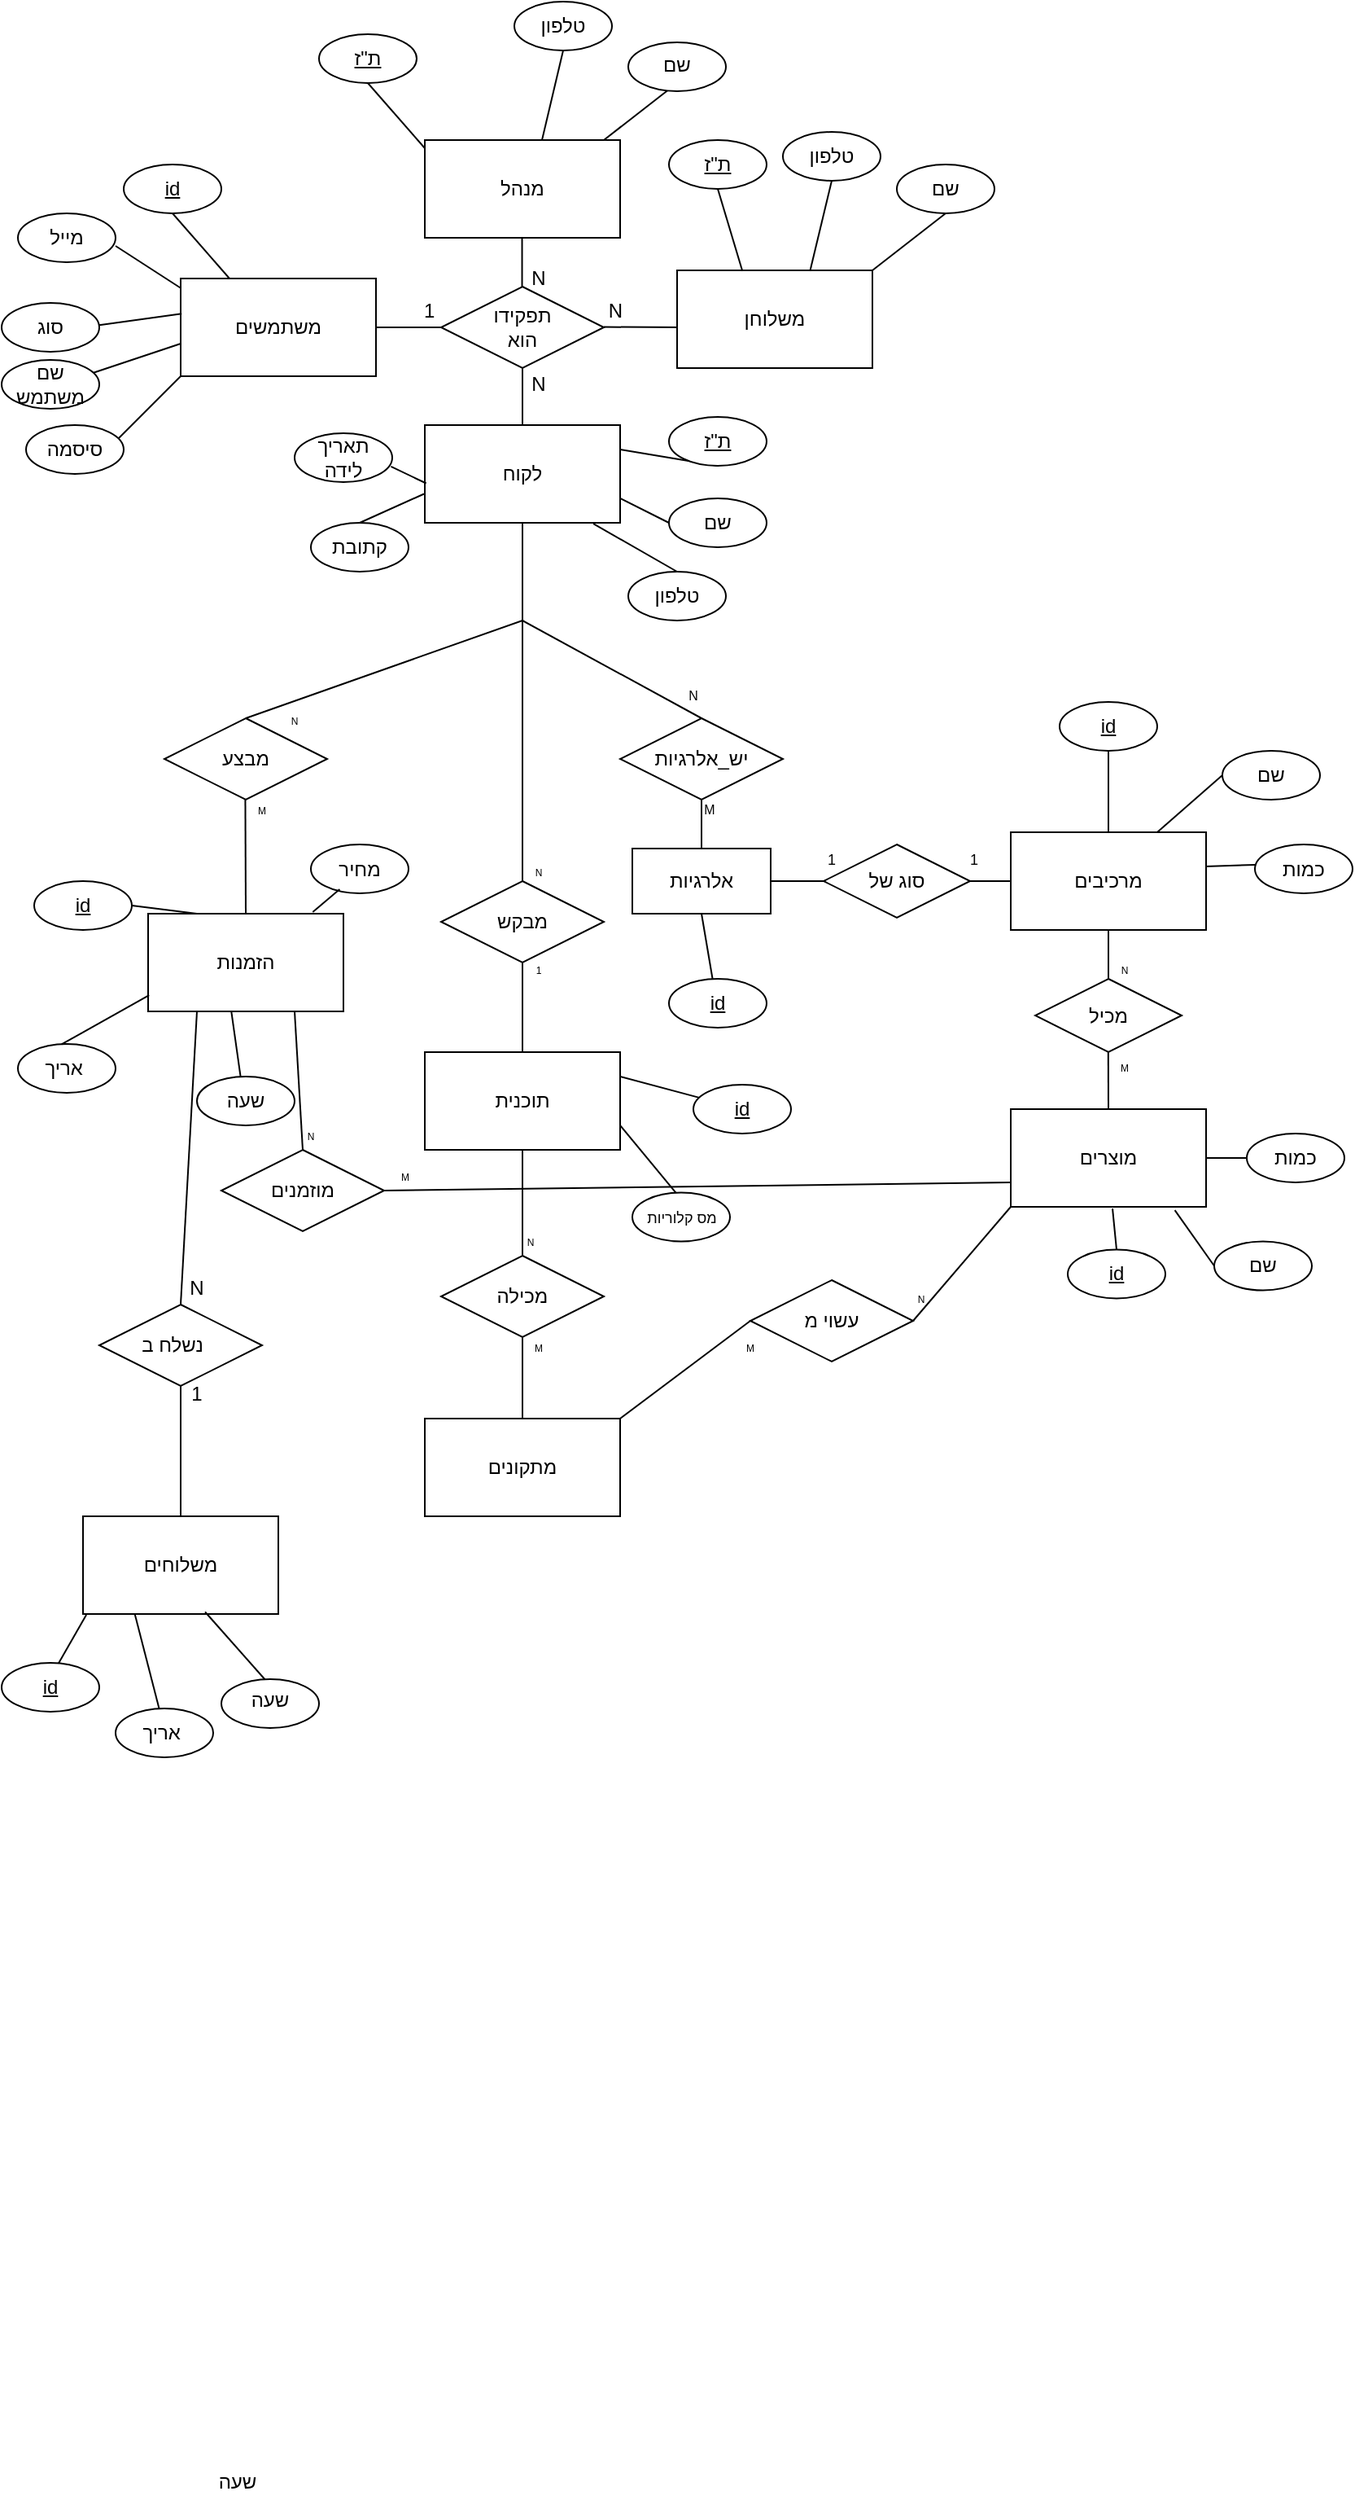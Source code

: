 <mxfile version="28.2.1">
  <diagram id="R2lEEEUBdFMjLlhIrx00" name="Page-1">
    <mxGraphModel dx="2222" dy="1198" grid="1" gridSize="10" guides="1" tooltips="1" connect="1" arrows="1" fold="1" page="1" pageScale="1" pageWidth="850" pageHeight="1100" math="0" shadow="0" extFonts="Permanent Marker^https://fonts.googleapis.com/css?family=Permanent+Marker">
      <root>
        <mxCell id="0" />
        <mxCell id="1" parent="0" />
        <mxCell id="1Oj212NKARuX7v49l6aX-69" value="" style="ellipse;whiteSpace=wrap;html=1;" vertex="1" parent="1">
          <mxGeometry x="325" width="60" height="30" as="geometry" />
        </mxCell>
        <mxCell id="1Oj212NKARuX7v49l6aX-4" value="" style="rounded=0;whiteSpace=wrap;html=1;" vertex="1" parent="1">
          <mxGeometry x="120" y="170" width="120" height="60" as="geometry" />
        </mxCell>
        <mxCell id="1Oj212NKARuX7v49l6aX-5" value="" style="endArrow=none;html=1;rounded=0;entryX=0;entryY=1;entryDx=0;entryDy=0;" edge="1" parent="1" target="1Oj212NKARuX7v49l6aX-4">
          <mxGeometry width="50" height="50" relative="1" as="geometry">
            <mxPoint x="80" y="270" as="sourcePoint" />
            <mxPoint x="450" y="340" as="targetPoint" />
          </mxGeometry>
        </mxCell>
        <mxCell id="1Oj212NKARuX7v49l6aX-8" value="" style="endArrow=none;html=1;rounded=0;entryX=0;entryY=1;entryDx=0;entryDy=0;" edge="1" parent="1">
          <mxGeometry width="50" height="50" relative="1" as="geometry">
            <mxPoint x="60" y="230" as="sourcePoint" />
            <mxPoint x="120" y="210" as="targetPoint" />
          </mxGeometry>
        </mxCell>
        <mxCell id="1Oj212NKARuX7v49l6aX-9" value="" style="endArrow=none;html=1;rounded=0;entryX=0.005;entryY=0.36;entryDx=0;entryDy=0;entryPerimeter=0;" edge="1" parent="1" target="1Oj212NKARuX7v49l6aX-4">
          <mxGeometry width="50" height="50" relative="1" as="geometry">
            <mxPoint x="60" y="200" as="sourcePoint" />
            <mxPoint x="100" y="180" as="targetPoint" />
          </mxGeometry>
        </mxCell>
        <mxCell id="1Oj212NKARuX7v49l6aX-10" value="" style="endArrow=none;html=1;rounded=0;entryX=0.002;entryY=0.1;entryDx=0;entryDy=0;entryPerimeter=0;" edge="1" parent="1" target="1Oj212NKARuX7v49l6aX-4">
          <mxGeometry width="50" height="50" relative="1" as="geometry">
            <mxPoint x="80" y="150" as="sourcePoint" />
            <mxPoint x="250" y="190" as="targetPoint" />
          </mxGeometry>
        </mxCell>
        <mxCell id="1Oj212NKARuX7v49l6aX-12" value="" style="ellipse;whiteSpace=wrap;html=1;" vertex="1" parent="1">
          <mxGeometry x="20" y="130" width="60" height="30" as="geometry" />
        </mxCell>
        <mxCell id="1Oj212NKARuX7v49l6aX-13" value="" style="ellipse;whiteSpace=wrap;html=1;" vertex="1" parent="1">
          <mxGeometry x="10" y="185" width="60" height="30" as="geometry" />
        </mxCell>
        <mxCell id="1Oj212NKARuX7v49l6aX-14" value="" style="ellipse;whiteSpace=wrap;html=1;" vertex="1" parent="1">
          <mxGeometry x="10" y="220" width="60" height="30" as="geometry" />
        </mxCell>
        <mxCell id="1Oj212NKARuX7v49l6aX-15" value="משתמשים" style="text;html=1;align=center;verticalAlign=middle;whiteSpace=wrap;rounded=0;" vertex="1" parent="1">
          <mxGeometry x="150" y="185" width="60" height="30" as="geometry" />
        </mxCell>
        <mxCell id="1Oj212NKARuX7v49l6aX-16" value="מייל" style="text;html=1;align=center;verticalAlign=middle;whiteSpace=wrap;rounded=0;" vertex="1" parent="1">
          <mxGeometry x="25" y="135" width="50" height="20" as="geometry" />
        </mxCell>
        <mxCell id="1Oj212NKARuX7v49l6aX-18" value="סוג" style="text;html=1;align=center;verticalAlign=middle;whiteSpace=wrap;rounded=0;" vertex="1" parent="1">
          <mxGeometry x="15" y="190" width="50" height="20" as="geometry" />
        </mxCell>
        <mxCell id="1Oj212NKARuX7v49l6aX-19" value="שם משתמש" style="text;html=1;align=center;verticalAlign=middle;whiteSpace=wrap;rounded=0;" vertex="1" parent="1">
          <mxGeometry x="15" y="225" width="50" height="20" as="geometry" />
        </mxCell>
        <mxCell id="1Oj212NKARuX7v49l6aX-20" value="" style="ellipse;whiteSpace=wrap;html=1;" vertex="1" parent="1">
          <mxGeometry x="25" y="260" width="60" height="30" as="geometry" />
        </mxCell>
        <mxCell id="1Oj212NKARuX7v49l6aX-21" value="סיסמה" style="text;html=1;align=center;verticalAlign=middle;whiteSpace=wrap;rounded=0;" vertex="1" parent="1">
          <mxGeometry x="30" y="265" width="50" height="20" as="geometry" />
        </mxCell>
        <mxCell id="1Oj212NKARuX7v49l6aX-22" value="" style="endArrow=none;html=1;rounded=0;entryX=0.25;entryY=0;entryDx=0;entryDy=0;exitX=0.5;exitY=1;exitDx=0;exitDy=0;" edge="1" parent="1" source="1Oj212NKARuX7v49l6aX-23" target="1Oj212NKARuX7v49l6aX-4">
          <mxGeometry width="50" height="50" relative="1" as="geometry">
            <mxPoint x="145" y="120" as="sourcePoint" />
            <mxPoint x="185" y="146" as="targetPoint" />
          </mxGeometry>
        </mxCell>
        <mxCell id="1Oj212NKARuX7v49l6aX-23" value="" style="ellipse;whiteSpace=wrap;html=1;" vertex="1" parent="1">
          <mxGeometry x="85" y="100" width="60" height="30" as="geometry" />
        </mxCell>
        <mxCell id="1Oj212NKARuX7v49l6aX-24" value="&lt;u&gt;id&lt;/u&gt;" style="text;html=1;align=center;verticalAlign=middle;whiteSpace=wrap;rounded=0;" vertex="1" parent="1">
          <mxGeometry x="90" y="105" width="50" height="20" as="geometry" />
        </mxCell>
        <mxCell id="1Oj212NKARuX7v49l6aX-25" value="" style="endArrow=none;html=1;rounded=0;exitX=1;exitY=0.5;exitDx=0;exitDy=0;" edge="1" parent="1" source="1Oj212NKARuX7v49l6aX-4">
          <mxGeometry width="50" height="50" relative="1" as="geometry">
            <mxPoint x="260" y="240" as="sourcePoint" />
            <mxPoint x="280" y="200" as="targetPoint" />
          </mxGeometry>
        </mxCell>
        <mxCell id="1Oj212NKARuX7v49l6aX-26" value="" style="rhombus;whiteSpace=wrap;html=1;" vertex="1" parent="1">
          <mxGeometry x="280" y="175" width="100" height="50" as="geometry" />
        </mxCell>
        <mxCell id="1Oj212NKARuX7v49l6aX-27" value="תפקידו הוא" style="text;html=1;align=center;verticalAlign=middle;whiteSpace=wrap;rounded=0;" vertex="1" parent="1">
          <mxGeometry x="305" y="190" width="50" height="20" as="geometry" />
        </mxCell>
        <mxCell id="1Oj212NKARuX7v49l6aX-28" value="1&amp;nbsp; &amp;nbsp; &amp;nbsp; &amp;nbsp; &amp;nbsp; &amp;nbsp; &amp;nbsp; &amp;nbsp; &amp;nbsp; &amp;nbsp; &amp;nbsp; &amp;nbsp; &amp;nbsp; &amp;nbsp; &amp;nbsp; &amp;nbsp; N" style="text;html=1;align=center;verticalAlign=middle;whiteSpace=wrap;rounded=0;" vertex="1" parent="1">
          <mxGeometry x="227.5" y="175" width="205" height="30" as="geometry" />
        </mxCell>
        <mxCell id="1Oj212NKARuX7v49l6aX-29" value="" style="endArrow=none;html=1;rounded=0;exitX=1;exitY=0.5;exitDx=0;exitDy=0;" edge="1" parent="1">
          <mxGeometry width="50" height="50" relative="1" as="geometry">
            <mxPoint x="380" y="199.76" as="sourcePoint" />
            <mxPoint x="430" y="200" as="targetPoint" />
          </mxGeometry>
        </mxCell>
        <mxCell id="1Oj212NKARuX7v49l6aX-30" value="" style="endArrow=none;html=1;rounded=0;exitX=0.5;exitY=1;exitDx=0;exitDy=0;" edge="1" parent="1" source="1Oj212NKARuX7v49l6aX-26">
          <mxGeometry width="50" height="50" relative="1" as="geometry">
            <mxPoint x="330" y="240" as="sourcePoint" />
            <mxPoint x="330" y="260" as="targetPoint" />
          </mxGeometry>
        </mxCell>
        <mxCell id="1Oj212NKARuX7v49l6aX-31" value="" style="endArrow=none;html=1;rounded=0;exitX=0.5;exitY=1;exitDx=0;exitDy=0;" edge="1" parent="1">
          <mxGeometry width="50" height="50" relative="1" as="geometry">
            <mxPoint x="329.76" y="140" as="sourcePoint" />
            <mxPoint x="329.76" y="175" as="targetPoint" />
          </mxGeometry>
        </mxCell>
        <mxCell id="1Oj212NKARuX7v49l6aX-32" value="N" style="text;html=1;align=center;verticalAlign=middle;whiteSpace=wrap;rounded=0;" vertex="1" parent="1">
          <mxGeometry x="310" y="220" width="60" height="30" as="geometry" />
        </mxCell>
        <mxCell id="1Oj212NKARuX7v49l6aX-33" value="N" style="text;html=1;align=center;verticalAlign=middle;whiteSpace=wrap;rounded=0;" vertex="1" parent="1">
          <mxGeometry x="310" y="155" width="60" height="30" as="geometry" />
        </mxCell>
        <mxCell id="1Oj212NKARuX7v49l6aX-34" value="" style="rounded=0;whiteSpace=wrap;html=1;" vertex="1" parent="1">
          <mxGeometry x="270" y="85" width="120" height="60" as="geometry" />
        </mxCell>
        <mxCell id="1Oj212NKARuX7v49l6aX-35" value="מנהל" style="text;html=1;align=center;verticalAlign=middle;whiteSpace=wrap;rounded=0;" vertex="1" parent="1">
          <mxGeometry x="300" y="100" width="60" height="30" as="geometry" />
        </mxCell>
        <mxCell id="1Oj212NKARuX7v49l6aX-36" value="" style="rounded=0;whiteSpace=wrap;html=1;" vertex="1" parent="1">
          <mxGeometry x="425" y="165" width="120" height="60" as="geometry" />
        </mxCell>
        <mxCell id="1Oj212NKARuX7v49l6aX-37" value="משלוחן" style="text;html=1;align=center;verticalAlign=middle;whiteSpace=wrap;rounded=0;" vertex="1" parent="1">
          <mxGeometry x="455" y="180" width="60" height="30" as="geometry" />
        </mxCell>
        <mxCell id="1Oj212NKARuX7v49l6aX-38" value="" style="rounded=0;whiteSpace=wrap;html=1;" vertex="1" parent="1">
          <mxGeometry x="270" y="260" width="120" height="60" as="geometry" />
        </mxCell>
        <mxCell id="1Oj212NKARuX7v49l6aX-39" value="לקוח" style="text;html=1;align=center;verticalAlign=middle;whiteSpace=wrap;rounded=0;" vertex="1" parent="1">
          <mxGeometry x="300" y="275" width="60" height="30" as="geometry" />
        </mxCell>
        <mxCell id="1Oj212NKARuX7v49l6aX-40" value="" style="endArrow=none;html=1;rounded=0;entryX=0.25;entryY=0;entryDx=0;entryDy=0;exitX=0.5;exitY=1;exitDx=0;exitDy=0;" edge="1" parent="1" source="1Oj212NKARuX7v49l6aX-41">
          <mxGeometry width="50" height="50" relative="1" as="geometry">
            <mxPoint x="265" y="40" as="sourcePoint" />
            <mxPoint x="270" y="90" as="targetPoint" />
          </mxGeometry>
        </mxCell>
        <mxCell id="1Oj212NKARuX7v49l6aX-41" value="" style="ellipse;whiteSpace=wrap;html=1;" vertex="1" parent="1">
          <mxGeometry x="205" y="20" width="60" height="30" as="geometry" />
        </mxCell>
        <mxCell id="1Oj212NKARuX7v49l6aX-42" value="&lt;u&gt;ת&quot;ז&lt;/u&gt;" style="text;html=1;align=center;verticalAlign=middle;whiteSpace=wrap;rounded=0;" vertex="1" parent="1">
          <mxGeometry x="210" y="25" width="50" height="20" as="geometry" />
        </mxCell>
        <mxCell id="1Oj212NKARuX7v49l6aX-43" value="" style="endArrow=none;html=1;rounded=0;entryX=0.25;entryY=0;entryDx=0;entryDy=0;exitX=0.5;exitY=1;exitDx=0;exitDy=0;" edge="1" parent="1" source="1Oj212NKARuX7v49l6aX-44">
          <mxGeometry width="50" height="50" relative="1" as="geometry">
            <mxPoint x="460" y="115" as="sourcePoint" />
            <mxPoint x="465" y="165" as="targetPoint" />
          </mxGeometry>
        </mxCell>
        <mxCell id="1Oj212NKARuX7v49l6aX-44" value="" style="ellipse;whiteSpace=wrap;html=1;" vertex="1" parent="1">
          <mxGeometry x="420" y="85" width="60" height="30" as="geometry" />
        </mxCell>
        <mxCell id="1Oj212NKARuX7v49l6aX-45" value="&lt;u&gt;ת&quot;ז&lt;/u&gt;" style="text;html=1;align=center;verticalAlign=middle;whiteSpace=wrap;rounded=0;" vertex="1" parent="1">
          <mxGeometry x="425" y="90" width="50" height="20" as="geometry" />
        </mxCell>
        <mxCell id="1Oj212NKARuX7v49l6aX-46" value="" style="endArrow=none;html=1;rounded=0;entryX=1;entryY=0.25;entryDx=0;entryDy=0;exitX=0.5;exitY=1;exitDx=0;exitDy=0;" edge="1" parent="1" source="1Oj212NKARuX7v49l6aX-47" target="1Oj212NKARuX7v49l6aX-38">
          <mxGeometry width="50" height="50" relative="1" as="geometry">
            <mxPoint x="480" y="275" as="sourcePoint" />
            <mxPoint x="485" y="325" as="targetPoint" />
          </mxGeometry>
        </mxCell>
        <mxCell id="1Oj212NKARuX7v49l6aX-47" value="" style="ellipse;whiteSpace=wrap;html=1;" vertex="1" parent="1">
          <mxGeometry x="420" y="255" width="60" height="30" as="geometry" />
        </mxCell>
        <mxCell id="1Oj212NKARuX7v49l6aX-48" value="&lt;u&gt;ת&quot;ז&lt;/u&gt;" style="text;html=1;align=center;verticalAlign=middle;whiteSpace=wrap;rounded=0;" vertex="1" parent="1">
          <mxGeometry x="425" y="260" width="50" height="20" as="geometry" />
        </mxCell>
        <mxCell id="1Oj212NKARuX7v49l6aX-49" value="" style="endArrow=none;html=1;rounded=0;entryX=1;entryY=0.75;entryDx=0;entryDy=0;exitX=0;exitY=0.5;exitDx=0;exitDy=0;" edge="1" parent="1" source="1Oj212NKARuX7v49l6aX-50" target="1Oj212NKARuX7v49l6aX-38">
          <mxGeometry width="50" height="50" relative="1" as="geometry">
            <mxPoint x="480" y="325" as="sourcePoint" />
            <mxPoint x="485" y="375" as="targetPoint" />
          </mxGeometry>
        </mxCell>
        <mxCell id="1Oj212NKARuX7v49l6aX-50" value="" style="ellipse;whiteSpace=wrap;html=1;" vertex="1" parent="1">
          <mxGeometry x="420" y="305" width="60" height="30" as="geometry" />
        </mxCell>
        <mxCell id="1Oj212NKARuX7v49l6aX-51" value="שם" style="text;html=1;align=center;verticalAlign=middle;whiteSpace=wrap;rounded=0;" vertex="1" parent="1">
          <mxGeometry x="425" y="310" width="50" height="20" as="geometry" />
        </mxCell>
        <mxCell id="1Oj212NKARuX7v49l6aX-52" value="" style="endArrow=none;html=1;rounded=0;entryX=0.863;entryY=1.009;entryDx=0;entryDy=0;exitX=0.5;exitY=0;exitDx=0;exitDy=0;entryPerimeter=0;" edge="1" parent="1" source="1Oj212NKARuX7v49l6aX-53" target="1Oj212NKARuX7v49l6aX-38">
          <mxGeometry width="50" height="50" relative="1" as="geometry">
            <mxPoint x="415" y="360" as="sourcePoint" />
            <mxPoint x="420" y="410" as="targetPoint" />
          </mxGeometry>
        </mxCell>
        <mxCell id="1Oj212NKARuX7v49l6aX-53" value="" style="ellipse;whiteSpace=wrap;html=1;" vertex="1" parent="1">
          <mxGeometry x="395" y="350" width="60" height="30" as="geometry" />
        </mxCell>
        <mxCell id="1Oj212NKARuX7v49l6aX-54" value="טלפון" style="text;html=1;align=center;verticalAlign=middle;whiteSpace=wrap;rounded=0;" vertex="1" parent="1">
          <mxGeometry x="400" y="355" width="50" height="20" as="geometry" />
        </mxCell>
        <mxCell id="1Oj212NKARuX7v49l6aX-55" value="" style="endArrow=none;html=1;rounded=0;entryX=0.007;entryY=0.596;entryDx=0;entryDy=0;exitX=0.987;exitY=0.681;exitDx=0;exitDy=0;entryPerimeter=0;exitPerimeter=0;" edge="1" parent="1" source="1Oj212NKARuX7v49l6aX-56" target="1Oj212NKARuX7v49l6aX-38">
          <mxGeometry width="50" height="50" relative="1" as="geometry">
            <mxPoint x="250" y="285" as="sourcePoint" />
            <mxPoint x="255" y="335" as="targetPoint" />
          </mxGeometry>
        </mxCell>
        <mxCell id="1Oj212NKARuX7v49l6aX-56" value="" style="ellipse;whiteSpace=wrap;html=1;" vertex="1" parent="1">
          <mxGeometry x="190" y="265" width="60" height="30" as="geometry" />
        </mxCell>
        <mxCell id="1Oj212NKARuX7v49l6aX-57" value="תאריך לידה" style="text;html=1;align=center;verticalAlign=middle;whiteSpace=wrap;rounded=0;" vertex="1" parent="1">
          <mxGeometry x="195" y="270" width="50" height="20" as="geometry" />
        </mxCell>
        <mxCell id="1Oj212NKARuX7v49l6aX-58" value="" style="endArrow=none;html=1;rounded=0;entryX=0.681;entryY=0.005;entryDx=0;entryDy=0;exitX=0.5;exitY=1;exitDx=0;exitDy=0;entryPerimeter=0;" edge="1" parent="1" source="1Oj212NKARuX7v49l6aX-59" target="1Oj212NKARuX7v49l6aX-36">
          <mxGeometry width="50" height="50" relative="1" as="geometry">
            <mxPoint x="550" y="100" as="sourcePoint" />
            <mxPoint x="555" y="150" as="targetPoint" />
          </mxGeometry>
        </mxCell>
        <mxCell id="1Oj212NKARuX7v49l6aX-59" value="" style="ellipse;whiteSpace=wrap;html=1;" vertex="1" parent="1">
          <mxGeometry x="490" y="80" width="60" height="30" as="geometry" />
        </mxCell>
        <mxCell id="1Oj212NKARuX7v49l6aX-60" value="טלפון" style="text;html=1;align=center;verticalAlign=middle;whiteSpace=wrap;rounded=0;" vertex="1" parent="1">
          <mxGeometry x="495" y="85" width="50" height="20" as="geometry" />
        </mxCell>
        <mxCell id="1Oj212NKARuX7v49l6aX-61" value="" style="endArrow=none;html=1;rounded=0;entryX=1;entryY=0;entryDx=0;entryDy=0;exitX=0.5;exitY=1;exitDx=0;exitDy=0;" edge="1" parent="1" source="1Oj212NKARuX7v49l6aX-62" target="1Oj212NKARuX7v49l6aX-36">
          <mxGeometry width="50" height="50" relative="1" as="geometry">
            <mxPoint x="620" y="120" as="sourcePoint" />
            <mxPoint x="625" y="170" as="targetPoint" />
          </mxGeometry>
        </mxCell>
        <mxCell id="1Oj212NKARuX7v49l6aX-62" value="" style="ellipse;whiteSpace=wrap;html=1;" vertex="1" parent="1">
          <mxGeometry x="560" y="100" width="60" height="30" as="geometry" />
        </mxCell>
        <mxCell id="1Oj212NKARuX7v49l6aX-63" value="שם" style="text;html=1;align=center;verticalAlign=middle;whiteSpace=wrap;rounded=0;" vertex="1" parent="1">
          <mxGeometry x="565" y="105" width="50" height="20" as="geometry" />
        </mxCell>
        <mxCell id="1Oj212NKARuX7v49l6aX-64" value="" style="endArrow=none;html=1;rounded=0;entryX=0.681;entryY=0.005;entryDx=0;entryDy=0;exitX=0.5;exitY=1;exitDx=0;exitDy=0;entryPerimeter=0;" edge="1" parent="1">
          <mxGeometry width="50" height="50" relative="1" as="geometry">
            <mxPoint x="355" y="30" as="sourcePoint" />
            <mxPoint x="342" y="85" as="targetPoint" />
          </mxGeometry>
        </mxCell>
        <mxCell id="1Oj212NKARuX7v49l6aX-65" value="טלפון" style="text;html=1;align=center;verticalAlign=middle;whiteSpace=wrap;rounded=0;" vertex="1" parent="1">
          <mxGeometry x="330" y="5" width="50" height="20" as="geometry" />
        </mxCell>
        <mxCell id="1Oj212NKARuX7v49l6aX-66" value="" style="endArrow=none;html=1;rounded=0;entryX=1;entryY=0;entryDx=0;entryDy=0;exitX=0.5;exitY=1;exitDx=0;exitDy=0;" edge="1" parent="1">
          <mxGeometry width="50" height="50" relative="1" as="geometry">
            <mxPoint x="425" y="50" as="sourcePoint" />
            <mxPoint x="380" y="85" as="targetPoint" />
          </mxGeometry>
        </mxCell>
        <mxCell id="1Oj212NKARuX7v49l6aX-68" value="" style="ellipse;whiteSpace=wrap;html=1;" vertex="1" parent="1">
          <mxGeometry x="395" y="25" width="60" height="30" as="geometry" />
        </mxCell>
        <mxCell id="1Oj212NKARuX7v49l6aX-67" value="שם" style="text;html=1;align=center;verticalAlign=top;whiteSpace=wrap;rounded=0;" vertex="1" parent="1">
          <mxGeometry x="400" y="25" width="50" height="20" as="geometry" />
        </mxCell>
        <mxCell id="1Oj212NKARuX7v49l6aX-71" value="" style="rounded=0;whiteSpace=wrap;html=1;" vertex="1" parent="1">
          <mxGeometry x="60" y="930" width="120" height="60" as="geometry" />
        </mxCell>
        <mxCell id="1Oj212NKARuX7v49l6aX-72" value="" style="endArrow=none;html=1;rounded=0;entryX=-0.004;entryY=0.704;entryDx=0;entryDy=0;exitX=0.5;exitY=0;exitDx=0;exitDy=0;entryPerimeter=0;" edge="1" parent="1" source="1Oj212NKARuX7v49l6aX-73" target="1Oj212NKARuX7v49l6aX-38">
          <mxGeometry width="50" height="50" relative="1" as="geometry">
            <mxPoint x="220" y="330" as="sourcePoint" />
            <mxPoint x="179" y="291" as="targetPoint" />
          </mxGeometry>
        </mxCell>
        <mxCell id="1Oj212NKARuX7v49l6aX-73" value="" style="ellipse;whiteSpace=wrap;html=1;" vertex="1" parent="1">
          <mxGeometry x="200" y="320" width="60" height="30" as="geometry" />
        </mxCell>
        <mxCell id="1Oj212NKARuX7v49l6aX-74" value="קתובת" style="text;html=1;align=center;verticalAlign=middle;whiteSpace=wrap;rounded=0;" vertex="1" parent="1">
          <mxGeometry x="205" y="325" width="50" height="20" as="geometry" />
        </mxCell>
        <mxCell id="1Oj212NKARuX7v49l6aX-75" value="משלוחים" style="text;html=1;align=center;verticalAlign=middle;whiteSpace=wrap;rounded=0;" vertex="1" parent="1">
          <mxGeometry x="90" y="945" width="60" height="30" as="geometry" />
        </mxCell>
        <mxCell id="1Oj212NKARuX7v49l6aX-78" value="" style="rounded=0;whiteSpace=wrap;html=1;" vertex="1" parent="1">
          <mxGeometry x="270" y="645" width="120" height="60" as="geometry" />
        </mxCell>
        <mxCell id="1Oj212NKARuX7v49l6aX-79" value="תוכנית" style="text;html=1;align=center;verticalAlign=middle;whiteSpace=wrap;rounded=0;" vertex="1" parent="1">
          <mxGeometry x="300" y="660" width="60" height="30" as="geometry" />
        </mxCell>
        <mxCell id="1Oj212NKARuX7v49l6aX-80" value="" style="rounded=0;whiteSpace=wrap;html=1;" vertex="1" parent="1">
          <mxGeometry x="630" y="680" width="120" height="60" as="geometry" />
        </mxCell>
        <mxCell id="1Oj212NKARuX7v49l6aX-81" value="מוצרים" style="text;html=1;align=center;verticalAlign=middle;whiteSpace=wrap;rounded=0;" vertex="1" parent="1">
          <mxGeometry x="660" y="695" width="60" height="30" as="geometry" />
        </mxCell>
        <mxCell id="1Oj212NKARuX7v49l6aX-82" value="" style="rounded=0;whiteSpace=wrap;html=1;" vertex="1" parent="1">
          <mxGeometry x="630" y="510" width="120" height="60" as="geometry" />
        </mxCell>
        <mxCell id="1Oj212NKARuX7v49l6aX-83" value="מרכיבים" style="text;html=1;align=center;verticalAlign=middle;whiteSpace=wrap;rounded=0;" vertex="1" parent="1">
          <mxGeometry x="660" y="525" width="60" height="30" as="geometry" />
        </mxCell>
        <mxCell id="1Oj212NKARuX7v49l6aX-84" value="" style="endArrow=none;html=1;rounded=0;entryX=0.5;entryY=1;entryDx=0;entryDy=0;" edge="1" parent="1" target="1Oj212NKARuX7v49l6aX-38">
          <mxGeometry width="50" height="50" relative="1" as="geometry">
            <mxPoint x="330" y="380" as="sourcePoint" />
            <mxPoint x="370" y="420" as="targetPoint" />
          </mxGeometry>
        </mxCell>
        <mxCell id="1Oj212NKARuX7v49l6aX-85" value="" style="endArrow=none;html=1;rounded=0;" edge="1" parent="1">
          <mxGeometry width="50" height="50" relative="1" as="geometry">
            <mxPoint x="440" y="440" as="sourcePoint" />
            <mxPoint x="330" y="380" as="targetPoint" />
          </mxGeometry>
        </mxCell>
        <mxCell id="1Oj212NKARuX7v49l6aX-86" value="" style="endArrow=none;html=1;rounded=0;" edge="1" parent="1">
          <mxGeometry width="50" height="50" relative="1" as="geometry">
            <mxPoint x="160" y="440" as="sourcePoint" />
            <mxPoint x="330" y="380" as="targetPoint" />
          </mxGeometry>
        </mxCell>
        <mxCell id="1Oj212NKARuX7v49l6aX-87" value="" style="rhombus;whiteSpace=wrap;html=1;" vertex="1" parent="1">
          <mxGeometry x="390" y="440" width="100" height="50" as="geometry" />
        </mxCell>
        <mxCell id="1Oj212NKARuX7v49l6aX-88" value="יש_אלרגיות" style="text;html=1;align=center;verticalAlign=middle;whiteSpace=wrap;rounded=0;" vertex="1" parent="1">
          <mxGeometry x="415" y="455" width="50" height="20" as="geometry" />
        </mxCell>
        <mxCell id="1Oj212NKARuX7v49l6aX-90" value="" style="endArrow=none;html=1;rounded=0;entryX=0.5;entryY=1;entryDx=0;entryDy=0;" edge="1" parent="1" target="1Oj212NKARuX7v49l6aX-87">
          <mxGeometry width="50" height="50" relative="1" as="geometry">
            <mxPoint x="440" y="520" as="sourcePoint" />
            <mxPoint x="470" y="480" as="targetPoint" />
          </mxGeometry>
        </mxCell>
        <mxCell id="1Oj212NKARuX7v49l6aX-91" value="" style="rounded=0;whiteSpace=wrap;html=1;" vertex="1" parent="1">
          <mxGeometry x="397.5" y="520" width="85" height="40" as="geometry" />
        </mxCell>
        <mxCell id="1Oj212NKARuX7v49l6aX-93" value="אלרגיות" style="text;html=1;align=center;verticalAlign=middle;whiteSpace=wrap;rounded=0;" vertex="1" parent="1">
          <mxGeometry x="410" y="525" width="60" height="30" as="geometry" />
        </mxCell>
        <mxCell id="1Oj212NKARuX7v49l6aX-94" value="&lt;font style=&quot;font-size: 8px;&quot;&gt;N&lt;/font&gt;" style="text;html=1;align=center;verticalAlign=middle;whiteSpace=wrap;rounded=0;" vertex="1" parent="1">
          <mxGeometry x="405" y="410" width="60" height="30" as="geometry" />
        </mxCell>
        <mxCell id="1Oj212NKARuX7v49l6aX-95" value="&lt;font style=&quot;font-size: 8px;&quot;&gt;M&lt;/font&gt;" style="text;html=1;align=center;verticalAlign=middle;whiteSpace=wrap;rounded=0;" vertex="1" parent="1">
          <mxGeometry x="415" y="480" width="60" height="30" as="geometry" />
        </mxCell>
        <mxCell id="1Oj212NKARuX7v49l6aX-97" value="" style="rhombus;whiteSpace=wrap;html=1;" vertex="1" parent="1">
          <mxGeometry x="110" y="440" width="100" height="50" as="geometry" />
        </mxCell>
        <mxCell id="1Oj212NKARuX7v49l6aX-98" value="מבצע" style="text;html=1;align=center;verticalAlign=middle;whiteSpace=wrap;rounded=0;" vertex="1" parent="1">
          <mxGeometry x="135" y="455" width="50" height="20" as="geometry" />
        </mxCell>
        <mxCell id="1Oj212NKARuX7v49l6aX-99" value="" style="endArrow=none;html=1;rounded=0;exitX=1;exitY=0.5;exitDx=0;exitDy=0;" edge="1" parent="1" source="1Oj212NKARuX7v49l6aX-91">
          <mxGeometry width="50" height="50" relative="1" as="geometry">
            <mxPoint x="440" y="540" as="sourcePoint" />
            <mxPoint x="520" y="540" as="targetPoint" />
          </mxGeometry>
        </mxCell>
        <mxCell id="1Oj212NKARuX7v49l6aX-101" value="" style="rhombus;whiteSpace=wrap;html=1;" vertex="1" parent="1">
          <mxGeometry x="515" y="517.5" width="90" height="45" as="geometry" />
        </mxCell>
        <mxCell id="1Oj212NKARuX7v49l6aX-102" value="סוג של" style="text;html=1;align=center;verticalAlign=middle;whiteSpace=wrap;rounded=0;" vertex="1" parent="1">
          <mxGeometry x="530" y="525" width="60" height="30" as="geometry" />
        </mxCell>
        <mxCell id="1Oj212NKARuX7v49l6aX-103" value="" style="endArrow=none;html=1;rounded=0;exitX=1;exitY=0.5;exitDx=0;exitDy=0;" edge="1" parent="1" source="1Oj212NKARuX7v49l6aX-101">
          <mxGeometry width="50" height="50" relative="1" as="geometry">
            <mxPoint x="610" y="540" as="sourcePoint" />
            <mxPoint x="630" y="540" as="targetPoint" />
          </mxGeometry>
        </mxCell>
        <mxCell id="1Oj212NKARuX7v49l6aX-104" value="&lt;font style=&quot;font-size: 9px;&quot;&gt;1&amp;nbsp; &amp;nbsp; &amp;nbsp; &amp;nbsp; &amp;nbsp; &amp;nbsp; &amp;nbsp; &amp;nbsp; &amp;nbsp; &amp;nbsp; &amp;nbsp; &amp;nbsp; &amp;nbsp; &amp;nbsp; &amp;nbsp; &amp;nbsp; &amp;nbsp;1&amp;nbsp; &amp;nbsp;&amp;nbsp;&lt;/font&gt;" style="text;html=1;align=center;verticalAlign=middle;whiteSpace=wrap;rounded=0;" vertex="1" parent="1">
          <mxGeometry x="515" y="517.5" width="100" height="30" as="geometry" />
        </mxCell>
        <mxCell id="1Oj212NKARuX7v49l6aX-105" value="" style="endArrow=none;html=1;rounded=0;exitX=0.5;exitY=1;exitDx=0;exitDy=0;" edge="1" parent="1" source="1Oj212NKARuX7v49l6aX-82">
          <mxGeometry width="50" height="50" relative="1" as="geometry">
            <mxPoint x="720" y="580" as="sourcePoint" />
            <mxPoint x="690" y="600" as="targetPoint" />
          </mxGeometry>
        </mxCell>
        <mxCell id="1Oj212NKARuX7v49l6aX-106" value="" style="rhombus;whiteSpace=wrap;html=1;" vertex="1" parent="1">
          <mxGeometry x="645" y="600" width="90" height="45" as="geometry" />
        </mxCell>
        <mxCell id="1Oj212NKARuX7v49l6aX-107" value="" style="endArrow=none;html=1;rounded=0;exitX=0.5;exitY=1;exitDx=0;exitDy=0;entryX=0.5;entryY=0;entryDx=0;entryDy=0;" edge="1" parent="1" target="1Oj212NKARuX7v49l6aX-80">
          <mxGeometry width="50" height="50" relative="1" as="geometry">
            <mxPoint x="689.9" y="645" as="sourcePoint" />
            <mxPoint x="689.9" y="675" as="targetPoint" />
          </mxGeometry>
        </mxCell>
        <mxCell id="1Oj212NKARuX7v49l6aX-108" value="מכיל" style="text;html=1;align=center;verticalAlign=middle;whiteSpace=wrap;rounded=0;" vertex="1" parent="1">
          <mxGeometry x="660" y="607.5" width="60" height="30" as="geometry" />
        </mxCell>
        <mxCell id="1Oj212NKARuX7v49l6aX-109" value="&lt;font style=&quot;font-size: 6px;&quot;&gt;N&lt;/font&gt;" style="text;html=1;align=center;verticalAlign=middle;whiteSpace=wrap;rounded=0;" vertex="1" parent="1">
          <mxGeometry x="670" y="577.5" width="60" height="30" as="geometry" />
        </mxCell>
        <mxCell id="1Oj212NKARuX7v49l6aX-110" value="&lt;font style=&quot;font-size: 6px;&quot;&gt;M&lt;/font&gt;" style="text;html=1;align=center;verticalAlign=middle;whiteSpace=wrap;rounded=0;" vertex="1" parent="1">
          <mxGeometry x="670" y="637.5" width="60" height="30" as="geometry" />
        </mxCell>
        <mxCell id="1Oj212NKARuX7v49l6aX-111" value="" style="endArrow=none;html=1;rounded=0;entryX=0.5;entryY=1;entryDx=0;entryDy=0;exitX=0.5;exitY=0;exitDx=0;exitDy=0;" edge="1" parent="1" source="1Oj212NKARuX7v49l6aX-126">
          <mxGeometry width="50" height="50" relative="1" as="geometry">
            <mxPoint x="159.72" y="550" as="sourcePoint" />
            <mxPoint x="159.72" y="490" as="targetPoint" />
          </mxGeometry>
        </mxCell>
        <mxCell id="1Oj212NKARuX7v49l6aX-112" value="" style="endArrow=none;html=1;rounded=0;entryX=0.5;entryY=1;entryDx=0;entryDy=0;" edge="1" parent="1">
          <mxGeometry width="50" height="50" relative="1" as="geometry">
            <mxPoint x="330" y="540" as="sourcePoint" />
            <mxPoint x="330" y="380" as="targetPoint" />
          </mxGeometry>
        </mxCell>
        <mxCell id="1Oj212NKARuX7v49l6aX-113" value="" style="rhombus;whiteSpace=wrap;html=1;" vertex="1" parent="1">
          <mxGeometry x="280" y="540" width="100" height="50" as="geometry" />
        </mxCell>
        <mxCell id="1Oj212NKARuX7v49l6aX-114" value="מבקש" style="text;html=1;align=center;verticalAlign=middle;whiteSpace=wrap;rounded=0;" vertex="1" parent="1">
          <mxGeometry x="305" y="555" width="50" height="20" as="geometry" />
        </mxCell>
        <mxCell id="1Oj212NKARuX7v49l6aX-115" value="" style="endArrow=none;html=1;rounded=0;entryX=0.5;entryY=1;entryDx=0;entryDy=0;exitX=0.5;exitY=0;exitDx=0;exitDy=0;" edge="1" parent="1" source="1Oj212NKARuX7v49l6aX-78">
          <mxGeometry width="50" height="50" relative="1" as="geometry">
            <mxPoint x="330" y="630" as="sourcePoint" />
            <mxPoint x="330" y="590" as="targetPoint" />
          </mxGeometry>
        </mxCell>
        <mxCell id="1Oj212NKARuX7v49l6aX-116" value="" style="endArrow=none;html=1;rounded=0;" edge="1" parent="1">
          <mxGeometry width="50" height="50" relative="1" as="geometry">
            <mxPoint x="330" y="770" as="sourcePoint" />
            <mxPoint x="330" y="705" as="targetPoint" />
          </mxGeometry>
        </mxCell>
        <mxCell id="1Oj212NKARuX7v49l6aX-117" value="" style="rhombus;whiteSpace=wrap;html=1;" vertex="1" parent="1">
          <mxGeometry x="280" y="770" width="100" height="50" as="geometry" />
        </mxCell>
        <mxCell id="1Oj212NKARuX7v49l6aX-118" value="מכילה" style="text;html=1;align=center;verticalAlign=middle;whiteSpace=wrap;rounded=0;" vertex="1" parent="1">
          <mxGeometry x="305" y="785" width="50" height="20" as="geometry" />
        </mxCell>
        <mxCell id="1Oj212NKARuX7v49l6aX-119" value="" style="endArrow=none;html=1;rounded=0;entryX=0.5;entryY=1;entryDx=0;entryDy=0;exitX=0.5;exitY=0;exitDx=0;exitDy=0;" edge="1" parent="1">
          <mxGeometry width="50" height="50" relative="1" as="geometry">
            <mxPoint x="330" y="875" as="sourcePoint" />
            <mxPoint x="330" y="820" as="targetPoint" />
          </mxGeometry>
        </mxCell>
        <mxCell id="1Oj212NKARuX7v49l6aX-120" value="" style="rounded=0;whiteSpace=wrap;html=1;" vertex="1" parent="1">
          <mxGeometry x="270" y="870" width="120" height="60" as="geometry" />
        </mxCell>
        <mxCell id="1Oj212NKARuX7v49l6aX-121" value="מתקונים" style="text;html=1;align=center;verticalAlign=middle;whiteSpace=wrap;rounded=0;" vertex="1" parent="1">
          <mxGeometry x="300" y="885" width="60" height="30" as="geometry" />
        </mxCell>
        <mxCell id="1Oj212NKARuX7v49l6aX-122" value="" style="rhombus;whiteSpace=wrap;html=1;" vertex="1" parent="1">
          <mxGeometry x="470" y="785" width="100" height="50" as="geometry" />
        </mxCell>
        <mxCell id="1Oj212NKARuX7v49l6aX-123" value="עשוי מ" style="text;html=1;align=center;verticalAlign=middle;whiteSpace=wrap;rounded=0;" vertex="1" parent="1">
          <mxGeometry x="495" y="800" width="50" height="20" as="geometry" />
        </mxCell>
        <mxCell id="1Oj212NKARuX7v49l6aX-124" value="" style="endArrow=none;html=1;rounded=0;exitX=1;exitY=0;exitDx=0;exitDy=0;entryX=0;entryY=0.5;entryDx=0;entryDy=0;" edge="1" parent="1" source="1Oj212NKARuX7v49l6aX-120" target="1Oj212NKARuX7v49l6aX-122">
          <mxGeometry width="50" height="50" relative="1" as="geometry">
            <mxPoint x="475" y="955" as="sourcePoint" />
            <mxPoint x="470" y="820" as="targetPoint" />
          </mxGeometry>
        </mxCell>
        <mxCell id="1Oj212NKARuX7v49l6aX-125" value="" style="endArrow=none;html=1;rounded=0;entryX=1;entryY=0.5;entryDx=0;entryDy=0;exitX=0;exitY=1;exitDx=0;exitDy=0;" edge="1" parent="1" source="1Oj212NKARuX7v49l6aX-80" target="1Oj212NKARuX7v49l6aX-122">
          <mxGeometry width="50" height="50" relative="1" as="geometry">
            <mxPoint x="630" y="900" as="sourcePoint" />
            <mxPoint x="600" y="900" as="targetPoint" />
          </mxGeometry>
        </mxCell>
        <mxCell id="1Oj212NKARuX7v49l6aX-126" value="" style="rounded=0;whiteSpace=wrap;html=1;" vertex="1" parent="1">
          <mxGeometry x="100" y="560" width="120" height="60" as="geometry" />
        </mxCell>
        <mxCell id="1Oj212NKARuX7v49l6aX-127" value="הזמנות" style="text;html=1;align=center;verticalAlign=middle;whiteSpace=wrap;rounded=0;" vertex="1" parent="1">
          <mxGeometry x="130" y="575" width="60" height="30" as="geometry" />
        </mxCell>
        <mxCell id="1Oj212NKARuX7v49l6aX-128" value="" style="rhombus;whiteSpace=wrap;html=1;" vertex="1" parent="1">
          <mxGeometry x="145" y="705" width="100" height="50" as="geometry" />
        </mxCell>
        <mxCell id="1Oj212NKARuX7v49l6aX-129" value="" style="endArrow=none;html=1;rounded=0;exitX=1;exitY=0.5;exitDx=0;exitDy=0;entryX=0;entryY=0.75;entryDx=0;entryDy=0;" edge="1" parent="1" source="1Oj212NKARuX7v49l6aX-128" target="1Oj212NKARuX7v49l6aX-80">
          <mxGeometry width="50" height="50" relative="1" as="geometry">
            <mxPoint x="270" y="800" as="sourcePoint" />
            <mxPoint x="440" y="740" as="targetPoint" />
          </mxGeometry>
        </mxCell>
        <mxCell id="1Oj212NKARuX7v49l6aX-130" value="" style="endArrow=none;html=1;rounded=0;exitX=0.5;exitY=0;exitDx=0;exitDy=0;entryX=0.75;entryY=1;entryDx=0;entryDy=0;" edge="1" parent="1" source="1Oj212NKARuX7v49l6aX-128" target="1Oj212NKARuX7v49l6aX-126">
          <mxGeometry width="50" height="50" relative="1" as="geometry">
            <mxPoint x="260" y="610" as="sourcePoint" />
            <mxPoint x="310" y="560" as="targetPoint" />
          </mxGeometry>
        </mxCell>
        <mxCell id="1Oj212NKARuX7v49l6aX-131" value="" style="endArrow=none;html=1;rounded=0;entryX=0.25;entryY=1;entryDx=0;entryDy=0;" edge="1" parent="1" target="1Oj212NKARuX7v49l6aX-126">
          <mxGeometry width="50" height="50" relative="1" as="geometry">
            <mxPoint x="120" y="800" as="sourcePoint" />
            <mxPoint x="250" y="680" as="targetPoint" />
          </mxGeometry>
        </mxCell>
        <mxCell id="1Oj212NKARuX7v49l6aX-133" value="" style="rhombus;whiteSpace=wrap;html=1;" vertex="1" parent="1">
          <mxGeometry x="70" y="800" width="100" height="50" as="geometry" />
        </mxCell>
        <mxCell id="1Oj212NKARuX7v49l6aX-134" value="" style="endArrow=none;html=1;rounded=0;entryX=0.75;entryY=1;entryDx=0;entryDy=0;" edge="1" parent="1" source="1Oj212NKARuX7v49l6aX-71">
          <mxGeometry width="50" height="50" relative="1" as="geometry">
            <mxPoint x="120" y="920" as="sourcePoint" />
            <mxPoint x="120" y="850" as="targetPoint" />
          </mxGeometry>
        </mxCell>
        <mxCell id="1Oj212NKARuX7v49l6aX-136" value="נשלח ב" style="text;html=1;align=center;verticalAlign=middle;whiteSpace=wrap;rounded=0;" vertex="1" parent="1">
          <mxGeometry x="85" y="810" width="60" height="30" as="geometry" />
        </mxCell>
        <mxCell id="1Oj212NKARuX7v49l6aX-137" value="1" style="text;html=1;align=center;verticalAlign=middle;whiteSpace=wrap;rounded=0;" vertex="1" parent="1">
          <mxGeometry x="100" y="840" width="60" height="30" as="geometry" />
        </mxCell>
        <mxCell id="1Oj212NKARuX7v49l6aX-138" value="N" style="text;html=1;align=center;verticalAlign=middle;whiteSpace=wrap;rounded=0;" vertex="1" parent="1">
          <mxGeometry x="100" y="775" width="60" height="30" as="geometry" />
        </mxCell>
        <mxCell id="1Oj212NKARuX7v49l6aX-140" value="&lt;font style=&quot;font-size: 6px;&quot;&gt;M&lt;/font&gt;" style="text;html=1;align=center;verticalAlign=middle;whiteSpace=wrap;rounded=0;" vertex="1" parent="1">
          <mxGeometry x="310" y="810" width="60" height="30" as="geometry" />
        </mxCell>
        <mxCell id="1Oj212NKARuX7v49l6aX-141" value="&lt;font style=&quot;font-size: 6px;&quot;&gt;N&lt;/font&gt;" style="text;html=1;align=center;verticalAlign=middle;whiteSpace=wrap;rounded=0;" vertex="1" parent="1">
          <mxGeometry x="305" y="745" width="60" height="30" as="geometry" />
        </mxCell>
        <mxCell id="1Oj212NKARuX7v49l6aX-142" value="&lt;font style=&quot;font-size: 6px;&quot;&gt;N&lt;/font&gt;" style="text;html=1;align=center;verticalAlign=middle;whiteSpace=wrap;rounded=0;" vertex="1" parent="1">
          <mxGeometry x="310" y="517.5" width="60" height="30" as="geometry" />
        </mxCell>
        <mxCell id="1Oj212NKARuX7v49l6aX-143" value="&lt;font style=&quot;font-size: 6px;&quot;&gt;1&lt;/font&gt;" style="text;html=1;align=center;verticalAlign=middle;whiteSpace=wrap;rounded=0;" vertex="1" parent="1">
          <mxGeometry x="310" y="577.5" width="60" height="30" as="geometry" />
        </mxCell>
        <mxCell id="1Oj212NKARuX7v49l6aX-144" value="&lt;font style=&quot;font-size: 6px;&quot;&gt;N&lt;/font&gt;" style="text;html=1;align=center;verticalAlign=middle;whiteSpace=wrap;rounded=0;" vertex="1" parent="1">
          <mxGeometry x="160" y="425" width="60" height="30" as="geometry" />
        </mxCell>
        <mxCell id="1Oj212NKARuX7v49l6aX-147" value="&lt;font style=&quot;font-size: 6px;&quot;&gt;M&lt;/font&gt;" style="text;html=1;align=center;verticalAlign=middle;whiteSpace=wrap;rounded=0;" vertex="1" parent="1">
          <mxGeometry x="140" y="480" width="60" height="30" as="geometry" />
        </mxCell>
        <mxCell id="1Oj212NKARuX7v49l6aX-148" value="&lt;font style=&quot;font-size: 6px;&quot;&gt;M&lt;/font&gt;" style="text;html=1;align=center;verticalAlign=middle;whiteSpace=wrap;rounded=0;" vertex="1" parent="1">
          <mxGeometry x="227.5" y="705" width="60" height="30" as="geometry" />
        </mxCell>
        <mxCell id="1Oj212NKARuX7v49l6aX-149" value="&lt;font style=&quot;font-size: 6px;&quot;&gt;N&lt;/font&gt;" style="text;html=1;align=center;verticalAlign=middle;whiteSpace=wrap;rounded=0;" vertex="1" parent="1">
          <mxGeometry x="170" y="680" width="60" height="30" as="geometry" />
        </mxCell>
        <mxCell id="1Oj212NKARuX7v49l6aX-150" value="מוזמנים" style="text;html=1;align=center;verticalAlign=middle;whiteSpace=wrap;rounded=0;" vertex="1" parent="1">
          <mxGeometry x="170" y="720" width="50" height="20" as="geometry" />
        </mxCell>
        <mxCell id="1Oj212NKARuX7v49l6aX-151" value="" style="endArrow=none;html=1;rounded=0;entryX=0.5;entryY=0;entryDx=0;entryDy=0;exitX=0.5;exitY=1;exitDx=0;exitDy=0;" edge="1" parent="1" source="1Oj212NKARuX7v49l6aX-152" target="1Oj212NKARuX7v49l6aX-82">
          <mxGeometry width="50" height="50" relative="1" as="geometry">
            <mxPoint x="820" y="430" as="sourcePoint" />
            <mxPoint x="730" y="430" as="targetPoint" />
          </mxGeometry>
        </mxCell>
        <mxCell id="1Oj212NKARuX7v49l6aX-152" value="" style="ellipse;whiteSpace=wrap;html=1;" vertex="1" parent="1">
          <mxGeometry x="660" y="430" width="60" height="30" as="geometry" />
        </mxCell>
        <mxCell id="1Oj212NKARuX7v49l6aX-153" value="&lt;u&gt;id&lt;/u&gt;" style="text;html=1;align=center;verticalAlign=middle;whiteSpace=wrap;rounded=0;" vertex="1" parent="1">
          <mxGeometry x="665" y="435" width="50" height="20" as="geometry" />
        </mxCell>
        <mxCell id="1Oj212NKARuX7v49l6aX-154" value="" style="endArrow=none;html=1;rounded=0;entryX=0.75;entryY=0;entryDx=0;entryDy=0;exitX=0;exitY=0.5;exitDx=0;exitDy=0;" edge="1" parent="1" source="1Oj212NKARuX7v49l6aX-155" target="1Oj212NKARuX7v49l6aX-82">
          <mxGeometry width="50" height="50" relative="1" as="geometry">
            <mxPoint x="820" y="480" as="sourcePoint" />
            <mxPoint x="730" y="460" as="targetPoint" />
          </mxGeometry>
        </mxCell>
        <mxCell id="1Oj212NKARuX7v49l6aX-155" value="" style="ellipse;whiteSpace=wrap;html=1;" vertex="1" parent="1">
          <mxGeometry x="760" y="460" width="60" height="30" as="geometry" />
        </mxCell>
        <mxCell id="1Oj212NKARuX7v49l6aX-156" value="שם" style="text;html=1;align=center;verticalAlign=middle;whiteSpace=wrap;rounded=0;" vertex="1" parent="1">
          <mxGeometry x="765" y="465" width="50" height="20" as="geometry" />
        </mxCell>
        <mxCell id="1Oj212NKARuX7v49l6aX-157" value="" style="endArrow=none;html=1;rounded=0;entryX=0.996;entryY=0.349;entryDx=0;entryDy=0;entryPerimeter=0;" edge="1" parent="1" target="1Oj212NKARuX7v49l6aX-82">
          <mxGeometry width="50" height="50" relative="1" as="geometry">
            <mxPoint x="790" y="530" as="sourcePoint" />
            <mxPoint x="740" y="515" as="targetPoint" />
            <Array as="points">
              <mxPoint x="780" y="530" />
            </Array>
          </mxGeometry>
        </mxCell>
        <mxCell id="1Oj212NKARuX7v49l6aX-158" value="" style="ellipse;whiteSpace=wrap;html=1;" vertex="1" parent="1">
          <mxGeometry x="780" y="517.5" width="60" height="30" as="geometry" />
        </mxCell>
        <mxCell id="1Oj212NKARuX7v49l6aX-159" value="כמות" style="text;html=1;align=center;verticalAlign=middle;whiteSpace=wrap;rounded=0;" vertex="1" parent="1">
          <mxGeometry x="785" y="522.5" width="50" height="20" as="geometry" />
        </mxCell>
        <mxCell id="1Oj212NKARuX7v49l6aX-162" value="" style="endArrow=none;html=1;rounded=0;entryX=0.521;entryY=1.018;entryDx=0;entryDy=0;exitX=0.5;exitY=0;exitDx=0;exitDy=0;entryPerimeter=0;" edge="1" parent="1" source="1Oj212NKARuX7v49l6aX-163" target="1Oj212NKARuX7v49l6aX-80">
          <mxGeometry width="50" height="50" relative="1" as="geometry">
            <mxPoint x="825" y="766.25" as="sourcePoint" />
            <mxPoint x="695" y="846.25" as="targetPoint" />
          </mxGeometry>
        </mxCell>
        <mxCell id="1Oj212NKARuX7v49l6aX-163" value="" style="ellipse;whiteSpace=wrap;html=1;" vertex="1" parent="1">
          <mxGeometry x="665" y="766.25" width="60" height="30" as="geometry" />
        </mxCell>
        <mxCell id="1Oj212NKARuX7v49l6aX-164" value="&lt;u&gt;id&lt;/u&gt;" style="text;html=1;align=center;verticalAlign=middle;whiteSpace=wrap;rounded=0;" vertex="1" parent="1">
          <mxGeometry x="670" y="771.25" width="50" height="20" as="geometry" />
        </mxCell>
        <mxCell id="1Oj212NKARuX7v49l6aX-165" value="" style="endArrow=none;html=1;rounded=0;entryX=0.84;entryY=1.034;entryDx=0;entryDy=0;exitX=0;exitY=0.5;exitDx=0;exitDy=0;entryPerimeter=0;" edge="1" parent="1" source="1Oj212NKARuX7v49l6aX-166" target="1Oj212NKARuX7v49l6aX-80">
          <mxGeometry width="50" height="50" relative="1" as="geometry">
            <mxPoint x="825" y="816.25" as="sourcePoint" />
            <mxPoint x="725" y="846.25" as="targetPoint" />
          </mxGeometry>
        </mxCell>
        <mxCell id="1Oj212NKARuX7v49l6aX-166" value="" style="ellipse;whiteSpace=wrap;html=1;" vertex="1" parent="1">
          <mxGeometry x="755" y="761.25" width="60" height="30" as="geometry" />
        </mxCell>
        <mxCell id="1Oj212NKARuX7v49l6aX-167" value="שם" style="text;html=1;align=center;verticalAlign=middle;whiteSpace=wrap;rounded=0;" vertex="1" parent="1">
          <mxGeometry x="760" y="766.25" width="50" height="20" as="geometry" />
        </mxCell>
        <mxCell id="1Oj212NKARuX7v49l6aX-168" value="" style="ellipse;whiteSpace=wrap;html=1;" vertex="1" parent="1">
          <mxGeometry x="775" y="695" width="60" height="30" as="geometry" />
        </mxCell>
        <mxCell id="1Oj212NKARuX7v49l6aX-169" value="כמות" style="text;html=1;align=center;verticalAlign=middle;whiteSpace=wrap;rounded=0;" vertex="1" parent="1">
          <mxGeometry x="780" y="700" width="50" height="20" as="geometry" />
        </mxCell>
        <mxCell id="1Oj212NKARuX7v49l6aX-170" value="" style="endArrow=none;html=1;rounded=0;entryX=0.84;entryY=1.034;entryDx=0;entryDy=0;exitX=0;exitY=0.5;exitDx=0;exitDy=0;entryPerimeter=0;" edge="1" parent="1" source="1Oj212NKARuX7v49l6aX-168">
          <mxGeometry width="50" height="50" relative="1" as="geometry">
            <mxPoint x="774" y="744" as="sourcePoint" />
            <mxPoint x="750" y="710" as="targetPoint" />
          </mxGeometry>
        </mxCell>
        <mxCell id="1Oj212NKARuX7v49l6aX-171" value="&lt;font style=&quot;font-size: 6px;&quot;&gt;N&lt;/font&gt;" style="text;html=1;align=center;verticalAlign=middle;whiteSpace=wrap;rounded=0;" vertex="1" parent="1">
          <mxGeometry x="545" y="780" width="60" height="30" as="geometry" />
        </mxCell>
        <mxCell id="1Oj212NKARuX7v49l6aX-172" value="&lt;font style=&quot;font-size: 6px;&quot;&gt;M&lt;/font&gt;" style="text;html=1;align=center;verticalAlign=middle;whiteSpace=wrap;rounded=0;" vertex="1" parent="1">
          <mxGeometry x="440" y="810" width="60" height="30" as="geometry" />
        </mxCell>
        <mxCell id="1Oj212NKARuX7v49l6aX-177" value="" style="ellipse;whiteSpace=wrap;html=1;" vertex="1" parent="1">
          <mxGeometry x="420" y="600" width="60" height="30" as="geometry" />
        </mxCell>
        <mxCell id="1Oj212NKARuX7v49l6aX-175" value="&lt;u&gt;id&lt;/u&gt;" style="text;html=1;align=center;verticalAlign=middle;whiteSpace=wrap;rounded=0;" vertex="1" parent="1">
          <mxGeometry x="425" y="605" width="50" height="20" as="geometry" />
        </mxCell>
        <mxCell id="1Oj212NKARuX7v49l6aX-178" value="" style="endArrow=none;html=1;rounded=0;exitX=1;exitY=0.5;exitDx=0;exitDy=0;entryX=0.447;entryY=0.008;entryDx=0;entryDy=0;entryPerimeter=0;" edge="1" parent="1" target="1Oj212NKARuX7v49l6aX-177">
          <mxGeometry width="50" height="50" relative="1" as="geometry">
            <mxPoint x="440" y="560" as="sourcePoint" />
            <mxPoint x="477" y="560" as="targetPoint" />
          </mxGeometry>
        </mxCell>
        <mxCell id="1Oj212NKARuX7v49l6aX-181" value="" style="ellipse;whiteSpace=wrap;html=1;" vertex="1" parent="1">
          <mxGeometry x="435" y="665" width="60" height="30" as="geometry" />
        </mxCell>
        <mxCell id="1Oj212NKARuX7v49l6aX-182" value="&lt;u&gt;id&lt;/u&gt;" style="text;html=1;align=center;verticalAlign=middle;whiteSpace=wrap;rounded=0;" vertex="1" parent="1">
          <mxGeometry x="440" y="670" width="50" height="20" as="geometry" />
        </mxCell>
        <mxCell id="1Oj212NKARuX7v49l6aX-183" value="" style="endArrow=none;html=1;rounded=0;exitX=1;exitY=0.25;exitDx=0;exitDy=0;" edge="1" parent="1" target="1Oj212NKARuX7v49l6aX-181" source="1Oj212NKARuX7v49l6aX-78">
          <mxGeometry width="50" height="50" relative="1" as="geometry">
            <mxPoint x="455" y="625" as="sourcePoint" />
            <mxPoint x="460" y="665" as="targetPoint" />
          </mxGeometry>
        </mxCell>
        <mxCell id="1Oj212NKARuX7v49l6aX-184" value="" style="ellipse;whiteSpace=wrap;html=1;" vertex="1" parent="1">
          <mxGeometry x="397.5" y="731.25" width="60" height="30" as="geometry" />
        </mxCell>
        <mxCell id="1Oj212NKARuX7v49l6aX-185" value="&lt;font style=&quot;font-size: 9px;&quot;&gt;מס קלוריות&lt;/font&gt;" style="text;html=1;align=center;verticalAlign=middle;whiteSpace=wrap;rounded=0;" vertex="1" parent="1">
          <mxGeometry x="402.5" y="736.25" width="50" height="20" as="geometry" />
        </mxCell>
        <mxCell id="1Oj212NKARuX7v49l6aX-186" value="" style="endArrow=none;html=1;rounded=0;exitX=1;exitY=0.75;exitDx=0;exitDy=0;entryX=0.447;entryY=0.008;entryDx=0;entryDy=0;entryPerimeter=0;" edge="1" parent="1" target="1Oj212NKARuX7v49l6aX-184" source="1Oj212NKARuX7v49l6aX-78">
          <mxGeometry width="50" height="50" relative="1" as="geometry">
            <mxPoint x="402.14" y="683.23" as="sourcePoint" />
            <mxPoint x="454.5" y="691.25" as="targetPoint" />
          </mxGeometry>
        </mxCell>
        <mxCell id="1Oj212NKARuX7v49l6aX-187" value="" style="ellipse;whiteSpace=wrap;html=1;" vertex="1" parent="1">
          <mxGeometry x="30" y="540" width="60" height="30" as="geometry" />
        </mxCell>
        <mxCell id="1Oj212NKARuX7v49l6aX-188" value="&lt;u&gt;id&lt;/u&gt;" style="text;html=1;align=center;verticalAlign=middle;whiteSpace=wrap;rounded=0;" vertex="1" parent="1">
          <mxGeometry x="35" y="545" width="50" height="20" as="geometry" />
        </mxCell>
        <mxCell id="1Oj212NKARuX7v49l6aX-189" value="" style="endArrow=none;html=1;rounded=0;exitX=0.25;exitY=0;exitDx=0;exitDy=0;entryX=1;entryY=0.5;entryDx=0;entryDy=0;" edge="1" parent="1" target="1Oj212NKARuX7v49l6aX-187" source="1Oj212NKARuX7v49l6aX-126">
          <mxGeometry width="50" height="50" relative="1" as="geometry">
            <mxPoint x="50" y="500" as="sourcePoint" />
            <mxPoint x="87" y="500" as="targetPoint" />
          </mxGeometry>
        </mxCell>
        <mxCell id="1Oj212NKARuX7v49l6aX-196" value="" style="ellipse;whiteSpace=wrap;html=1;" vertex="1" parent="1">
          <mxGeometry x="80" y="1048" width="60" height="30" as="geometry" />
        </mxCell>
        <mxCell id="1Oj212NKARuX7v49l6aX-197" value="אריך&amp;nbsp;" style="text;html=1;align=center;verticalAlign=middle;whiteSpace=wrap;rounded=0;" vertex="1" parent="1">
          <mxGeometry x="85" y="1053" width="50" height="20" as="geometry" />
        </mxCell>
        <mxCell id="1Oj212NKARuX7v49l6aX-198" value="" style="endArrow=none;html=1;rounded=0;exitX=0.266;exitY=1.006;exitDx=0;exitDy=0;entryX=0.447;entryY=0.008;entryDx=0;entryDy=0;entryPerimeter=0;exitPerimeter=0;" edge="1" parent="1" target="1Oj212NKARuX7v49l6aX-196" source="1Oj212NKARuX7v49l6aX-71">
          <mxGeometry width="50" height="50" relative="1" as="geometry">
            <mxPoint x="162" y="1030" as="sourcePoint" />
            <mxPoint x="137" y="1008" as="targetPoint" />
          </mxGeometry>
        </mxCell>
        <mxCell id="1Oj212NKARuX7v49l6aX-199" value="" style="ellipse;whiteSpace=wrap;html=1;" vertex="1" parent="1">
          <mxGeometry x="145" y="1030" width="60" height="30" as="geometry" />
        </mxCell>
        <mxCell id="1Oj212NKARuX7v49l6aX-200" value="שעה" style="text;html=1;align=center;verticalAlign=middle;whiteSpace=wrap;rounded=0;" vertex="1" parent="1">
          <mxGeometry x="150" y="1033" width="50" height="20" as="geometry" />
        </mxCell>
        <mxCell id="1Oj212NKARuX7v49l6aX-201" value="" style="endArrow=none;html=1;rounded=0;exitX=0.625;exitY=0.978;exitDx=0;exitDy=0;entryX=0.447;entryY=0.008;entryDx=0;entryDy=0;entryPerimeter=0;exitPerimeter=0;" edge="1" parent="1" target="1Oj212NKARuX7v49l6aX-199" source="1Oj212NKARuX7v49l6aX-71">
          <mxGeometry width="50" height="50" relative="1" as="geometry">
            <mxPoint x="175" y="1069" as="sourcePoint" />
            <mxPoint x="157" y="1053" as="targetPoint" />
          </mxGeometry>
        </mxCell>
        <mxCell id="1Oj212NKARuX7v49l6aX-202" value="" style="ellipse;whiteSpace=wrap;html=1;" vertex="1" parent="1">
          <mxGeometry x="10" y="1020" width="60" height="30" as="geometry" />
        </mxCell>
        <mxCell id="1Oj212NKARuX7v49l6aX-203" value="&lt;u&gt;id&lt;/u&gt;" style="text;html=1;align=center;verticalAlign=middle;whiteSpace=wrap;rounded=0;" vertex="1" parent="1">
          <mxGeometry x="15" y="1025" width="50" height="20" as="geometry" />
        </mxCell>
        <mxCell id="1Oj212NKARuX7v49l6aX-204" value="" style="endArrow=none;html=1;rounded=0;exitX=0.017;exitY=1.009;exitDx=0;exitDy=0;entryX=0.582;entryY=0.012;entryDx=0;entryDy=0;entryPerimeter=0;exitPerimeter=0;" edge="1" parent="1" target="1Oj212NKARuX7v49l6aX-202" source="1Oj212NKARuX7v49l6aX-71">
          <mxGeometry width="50" height="50" relative="1" as="geometry">
            <mxPoint x="110" y="1040" as="sourcePoint" />
            <mxPoint x="67" y="980" as="targetPoint" />
          </mxGeometry>
        </mxCell>
        <mxCell id="1Oj212NKARuX7v49l6aX-205" value="שעה" style="text;html=1;align=center;verticalAlign=middle;whiteSpace=wrap;rounded=0;" vertex="1" parent="1">
          <mxGeometry x="130" y="1513" width="50" height="20" as="geometry" />
        </mxCell>
        <mxCell id="1Oj212NKARuX7v49l6aX-206" value="" style="ellipse;whiteSpace=wrap;html=1;" vertex="1" parent="1">
          <mxGeometry x="20" y="640" width="60" height="30" as="geometry" />
        </mxCell>
        <mxCell id="1Oj212NKARuX7v49l6aX-207" value="אריך&amp;nbsp;" style="text;html=1;align=center;verticalAlign=middle;whiteSpace=wrap;rounded=0;" vertex="1" parent="1">
          <mxGeometry x="25" y="645" width="50" height="20" as="geometry" />
        </mxCell>
        <mxCell id="1Oj212NKARuX7v49l6aX-208" value="" style="endArrow=none;html=1;rounded=0;exitX=0.005;exitY=0.834;exitDx=0;exitDy=0;entryX=0.447;entryY=0.008;entryDx=0;entryDy=0;entryPerimeter=0;exitPerimeter=0;" edge="1" parent="1" target="1Oj212NKARuX7v49l6aX-206" source="1Oj212NKARuX7v49l6aX-126">
          <mxGeometry width="50" height="50" relative="1" as="geometry">
            <mxPoint x="32" y="582" as="sourcePoint" />
            <mxPoint x="77" y="600" as="targetPoint" />
          </mxGeometry>
        </mxCell>
        <mxCell id="1Oj212NKARuX7v49l6aX-209" value="" style="ellipse;whiteSpace=wrap;html=1;" vertex="1" parent="1">
          <mxGeometry x="130" y="660" width="60" height="30" as="geometry" />
        </mxCell>
        <mxCell id="1Oj212NKARuX7v49l6aX-210" value="שעה" style="text;html=1;align=center;verticalAlign=middle;whiteSpace=wrap;rounded=0;" vertex="1" parent="1">
          <mxGeometry x="135" y="665" width="50" height="20" as="geometry" />
        </mxCell>
        <mxCell id="1Oj212NKARuX7v49l6aX-211" value="" style="endArrow=none;html=1;rounded=0;exitX=0.426;exitY=0.998;exitDx=0;exitDy=0;entryX=0.447;entryY=0.008;entryDx=0;entryDy=0;entryPerimeter=0;exitPerimeter=0;" edge="1" parent="1" target="1Oj212NKARuX7v49l6aX-209" source="1Oj212NKARuX7v49l6aX-126">
          <mxGeometry width="50" height="50" relative="1" as="geometry">
            <mxPoint x="75" y="581" as="sourcePoint" />
            <mxPoint x="97" y="645" as="targetPoint" />
          </mxGeometry>
        </mxCell>
        <mxCell id="1Oj212NKARuX7v49l6aX-215" value="" style="ellipse;whiteSpace=wrap;html=1;" vertex="1" parent="1">
          <mxGeometry x="200" y="517.5" width="60" height="30" as="geometry" />
        </mxCell>
        <mxCell id="1Oj212NKARuX7v49l6aX-216" value="מחיר" style="text;html=1;align=center;verticalAlign=middle;whiteSpace=wrap;rounded=0;" vertex="1" parent="1">
          <mxGeometry x="205" y="522.5" width="50" height="20" as="geometry" />
        </mxCell>
        <mxCell id="1Oj212NKARuX7v49l6aX-217" value="" style="endArrow=none;html=1;rounded=0;exitX=0.843;exitY=-0.017;exitDx=0;exitDy=0;entryX=0.295;entryY=0.918;entryDx=0;entryDy=0;entryPerimeter=0;exitPerimeter=0;" edge="1" parent="1" target="1Oj212NKARuX7v49l6aX-215" source="1Oj212NKARuX7v49l6aX-126">
          <mxGeometry width="50" height="50" relative="1" as="geometry">
            <mxPoint x="95" y="480" as="sourcePoint" />
            <mxPoint x="117" y="544" as="targetPoint" />
          </mxGeometry>
        </mxCell>
      </root>
    </mxGraphModel>
  </diagram>
</mxfile>
